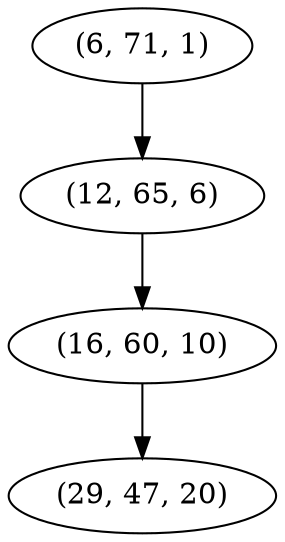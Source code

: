 digraph tree {
    "(6, 71, 1)";
    "(12, 65, 6)";
    "(16, 60, 10)";
    "(29, 47, 20)";
    "(6, 71, 1)" -> "(12, 65, 6)";
    "(12, 65, 6)" -> "(16, 60, 10)";
    "(16, 60, 10)" -> "(29, 47, 20)";
}
